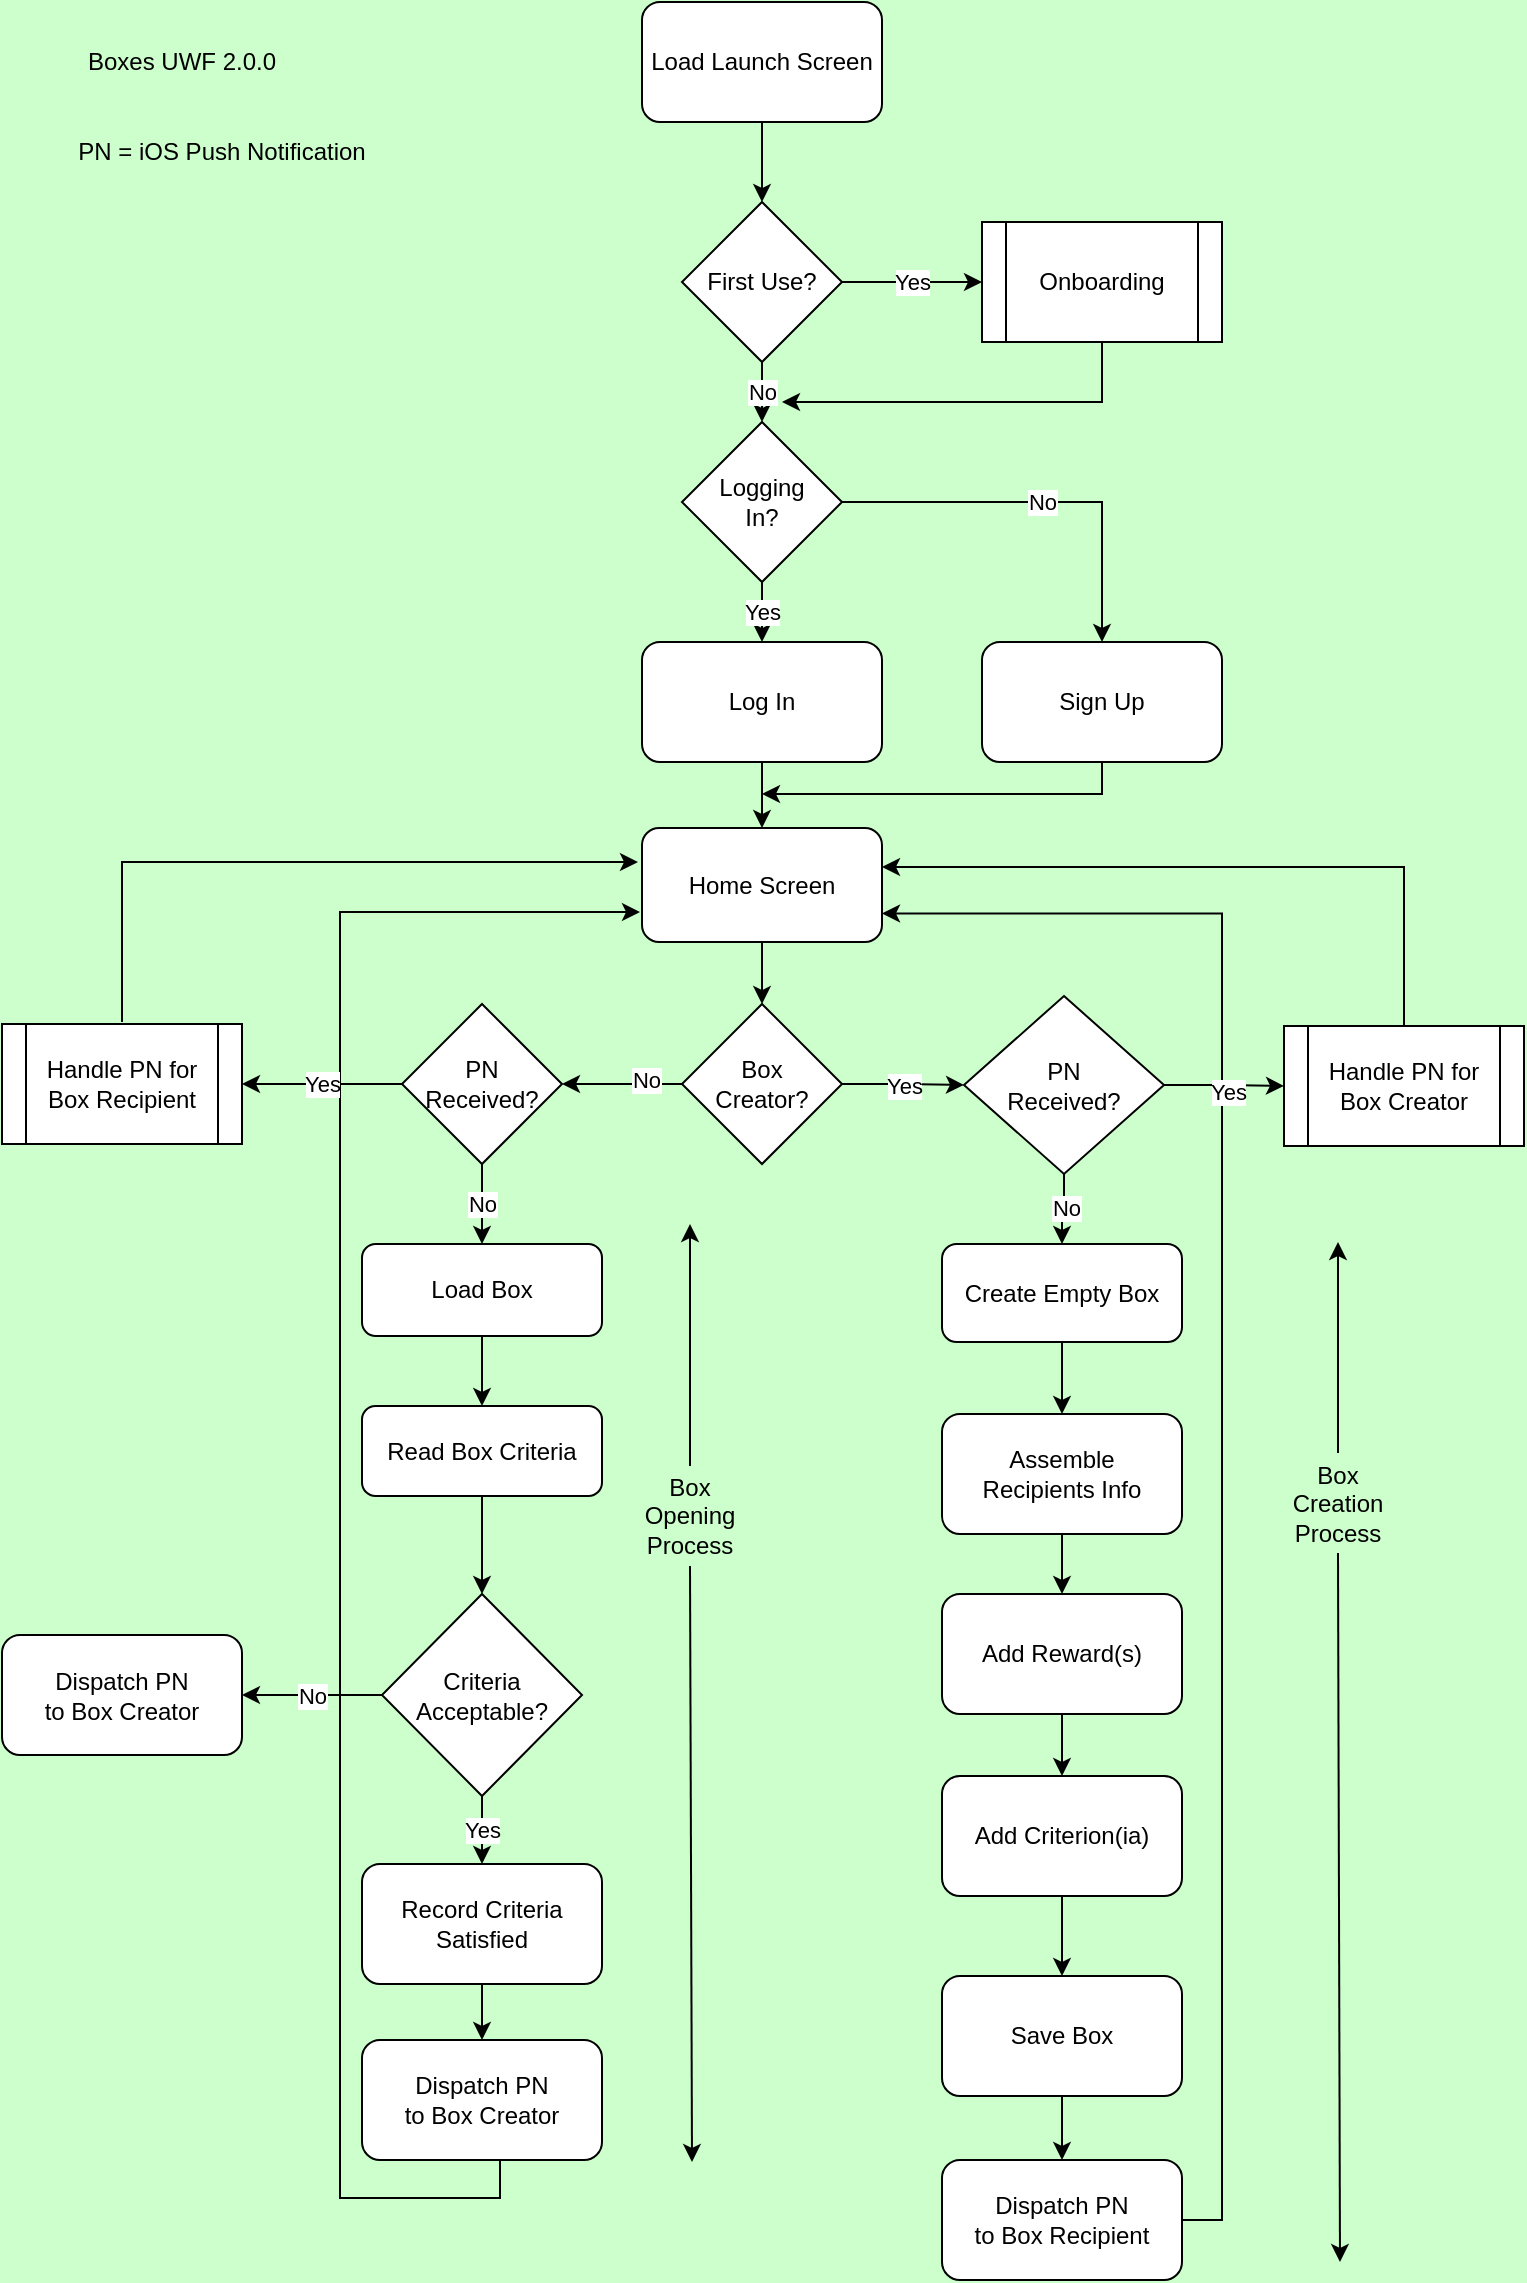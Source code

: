 <mxfile version="20.5.3" type="device"><diagram id="6oOxWtlQWm77AqL9Hm0L" name="Page-1"><mxGraphModel dx="1082" dy="558" grid="1" gridSize="10" guides="1" tooltips="1" connect="1" arrows="1" fold="1" page="1" pageScale="1" pageWidth="827" pageHeight="1169" background="#CCFFCC" math="0" shadow="0"><root><mxCell id="0"/><mxCell id="1" parent="0"/><mxCell id="ObhwQUfPzlnqqxo6KbTJ-1" style="edgeStyle=orthogonalEdgeStyle;rounded=0;orthogonalLoop=1;jettySize=auto;html=1;exitX=0.5;exitY=1;exitDx=0;exitDy=0;entryX=0.5;entryY=0;entryDx=0;entryDy=0;" parent="1" source="ObhwQUfPzlnqqxo6KbTJ-2" target="ObhwQUfPzlnqqxo6KbTJ-5" edge="1"><mxGeometry relative="1" as="geometry"/></mxCell><mxCell id="ObhwQUfPzlnqqxo6KbTJ-2" value="Load Launch Screen" style="rounded=1;whiteSpace=wrap;html=1;" parent="1" vertex="1"><mxGeometry x="360" y="40" width="120" height="60" as="geometry"/></mxCell><mxCell id="ObhwQUfPzlnqqxo6KbTJ-3" value="Yes" style="edgeStyle=orthogonalEdgeStyle;rounded=0;orthogonalLoop=1;jettySize=auto;html=1;entryX=0;entryY=0.5;entryDx=0;entryDy=0;" parent="1" source="ObhwQUfPzlnqqxo6KbTJ-5" target="ObhwQUfPzlnqqxo6KbTJ-7" edge="1"><mxGeometry relative="1" as="geometry"/></mxCell><mxCell id="ObhwQUfPzlnqqxo6KbTJ-4" value="No" style="edgeStyle=orthogonalEdgeStyle;rounded=0;orthogonalLoop=1;jettySize=auto;html=1;exitX=0.5;exitY=1;exitDx=0;exitDy=0;entryX=0.5;entryY=0;entryDx=0;entryDy=0;" parent="1" source="ObhwQUfPzlnqqxo6KbTJ-5" edge="1"><mxGeometry relative="1" as="geometry"><mxPoint x="420" y="250" as="targetPoint"/></mxGeometry></mxCell><mxCell id="ObhwQUfPzlnqqxo6KbTJ-5" value="First Use?" style="rhombus;whiteSpace=wrap;html=1;" parent="1" vertex="1"><mxGeometry x="380" y="140" width="80" height="80" as="geometry"/></mxCell><mxCell id="ObhwQUfPzlnqqxo6KbTJ-6" style="edgeStyle=orthogonalEdgeStyle;rounded=0;orthogonalLoop=1;jettySize=auto;html=1;exitX=0.5;exitY=1;exitDx=0;exitDy=0;" parent="1" source="ObhwQUfPzlnqqxo6KbTJ-7" edge="1"><mxGeometry relative="1" as="geometry"><mxPoint x="430" y="240" as="targetPoint"/><Array as="points"><mxPoint x="590" y="240"/></Array></mxGeometry></mxCell><mxCell id="ObhwQUfPzlnqqxo6KbTJ-7" value="Onboarding" style="shape=process;whiteSpace=wrap;html=1;backgroundOutline=1;" parent="1" vertex="1"><mxGeometry x="530" y="150" width="120" height="60" as="geometry"/></mxCell><mxCell id="ObhwQUfPzlnqqxo6KbTJ-8" value="No" style="edgeStyle=orthogonalEdgeStyle;rounded=0;orthogonalLoop=1;jettySize=auto;html=1;entryX=0.5;entryY=0;entryDx=0;entryDy=0;" parent="1" source="ObhwQUfPzlnqqxo6KbTJ-10" target="ObhwQUfPzlnqqxo6KbTJ-12" edge="1"><mxGeometry relative="1" as="geometry"><mxPoint x="600" y="290" as="targetPoint"/></mxGeometry></mxCell><mxCell id="ObhwQUfPzlnqqxo6KbTJ-9" value="Yes&lt;br&gt;" style="edgeStyle=orthogonalEdgeStyle;rounded=0;orthogonalLoop=1;jettySize=auto;html=1;entryX=0.5;entryY=0;entryDx=0;entryDy=0;" parent="1" source="ObhwQUfPzlnqqxo6KbTJ-10" target="ObhwQUfPzlnqqxo6KbTJ-14" edge="1"><mxGeometry relative="1" as="geometry"/></mxCell><mxCell id="ObhwQUfPzlnqqxo6KbTJ-10" value="Logging&lt;br&gt;In?" style="rhombus;whiteSpace=wrap;html=1;" parent="1" vertex="1"><mxGeometry x="380" y="250" width="80" height="80" as="geometry"/></mxCell><mxCell id="ObhwQUfPzlnqqxo6KbTJ-11" style="edgeStyle=orthogonalEdgeStyle;rounded=0;orthogonalLoop=1;jettySize=auto;html=1;exitX=0.5;exitY=1;exitDx=0;exitDy=0;" parent="1" source="ObhwQUfPzlnqqxo6KbTJ-12" edge="1"><mxGeometry relative="1" as="geometry"><mxPoint x="420" y="436" as="targetPoint"/><Array as="points"><mxPoint x="590" y="436"/></Array><mxPoint x="740" y="436" as="sourcePoint"/></mxGeometry></mxCell><mxCell id="ObhwQUfPzlnqqxo6KbTJ-12" value="Sign Up" style="rounded=1;whiteSpace=wrap;html=1;" parent="1" vertex="1"><mxGeometry x="530" y="360" width="120" height="60" as="geometry"/></mxCell><mxCell id="ObhwQUfPzlnqqxo6KbTJ-13" style="edgeStyle=orthogonalEdgeStyle;rounded=0;orthogonalLoop=1;jettySize=auto;html=1;entryX=0.5;entryY=0;entryDx=0;entryDy=0;" parent="1" source="ObhwQUfPzlnqqxo6KbTJ-14" target="ObhwQUfPzlnqqxo6KbTJ-37" edge="1"><mxGeometry relative="1" as="geometry"/></mxCell><mxCell id="ObhwQUfPzlnqqxo6KbTJ-14" value="Log In" style="rounded=1;whiteSpace=wrap;html=1;" parent="1" vertex="1"><mxGeometry x="360" y="360" width="120" height="60" as="geometry"/></mxCell><mxCell id="ObhwQUfPzlnqqxo6KbTJ-15" value="Yes" style="edgeStyle=orthogonalEdgeStyle;rounded=0;orthogonalLoop=1;jettySize=auto;html=1;" parent="1" source="ObhwQUfPzlnqqxo6KbTJ-18" target="ObhwQUfPzlnqqxo6KbTJ-41" edge="1"><mxGeometry relative="1" as="geometry"/></mxCell><mxCell id="ObhwQUfPzlnqqxo6KbTJ-16" style="edgeStyle=orthogonalEdgeStyle;rounded=0;orthogonalLoop=1;jettySize=auto;html=1;entryX=1;entryY=0.5;entryDx=0;entryDy=0;" parent="1" source="ObhwQUfPzlnqqxo6KbTJ-18" target="ObhwQUfPzlnqqxo6KbTJ-47" edge="1"><mxGeometry relative="1" as="geometry"/></mxCell><mxCell id="ObhwQUfPzlnqqxo6KbTJ-17" value="No" style="edgeLabel;html=1;align=center;verticalAlign=middle;resizable=0;points=[];" parent="ObhwQUfPzlnqqxo6KbTJ-16" vertex="1" connectable="0"><mxGeometry x="-0.4" y="-2" relative="1" as="geometry"><mxPoint as="offset"/></mxGeometry></mxCell><mxCell id="ObhwQUfPzlnqqxo6KbTJ-18" value="Box&lt;br&gt;Creator?" style="rhombus;whiteSpace=wrap;html=1;" parent="1" vertex="1"><mxGeometry x="380" y="541" width="80" height="80" as="geometry"/></mxCell><mxCell id="ObhwQUfPzlnqqxo6KbTJ-19" style="edgeStyle=orthogonalEdgeStyle;rounded=0;orthogonalLoop=1;jettySize=auto;html=1;entryX=0.5;entryY=0;entryDx=0;entryDy=0;" parent="1" source="ObhwQUfPzlnqqxo6KbTJ-20" target="ObhwQUfPzlnqqxo6KbTJ-22" edge="1"><mxGeometry relative="1" as="geometry"/></mxCell><mxCell id="ObhwQUfPzlnqqxo6KbTJ-20" value="Assemble&lt;br&gt;Recipients Info" style="rounded=1;whiteSpace=wrap;html=1;" parent="1" vertex="1"><mxGeometry x="510" y="746" width="120" height="60" as="geometry"/></mxCell><mxCell id="ObhwQUfPzlnqqxo6KbTJ-21" style="edgeStyle=orthogonalEdgeStyle;rounded=0;orthogonalLoop=1;jettySize=auto;html=1;entryX=0.5;entryY=0;entryDx=0;entryDy=0;" parent="1" source="ObhwQUfPzlnqqxo6KbTJ-22" target="ObhwQUfPzlnqqxo6KbTJ-24" edge="1"><mxGeometry relative="1" as="geometry"/></mxCell><mxCell id="ObhwQUfPzlnqqxo6KbTJ-22" value="Add Reward(s)" style="rounded=1;whiteSpace=wrap;html=1;" parent="1" vertex="1"><mxGeometry x="510" y="836" width="120" height="60" as="geometry"/></mxCell><mxCell id="ObhwQUfPzlnqqxo6KbTJ-23" style="edgeStyle=orthogonalEdgeStyle;rounded=0;orthogonalLoop=1;jettySize=auto;html=1;" parent="1" source="ObhwQUfPzlnqqxo6KbTJ-24" target="ObhwQUfPzlnqqxo6KbTJ-51" edge="1"><mxGeometry relative="1" as="geometry"/></mxCell><mxCell id="ObhwQUfPzlnqqxo6KbTJ-24" value="Add Criterion(ia)" style="rounded=1;whiteSpace=wrap;html=1;" parent="1" vertex="1"><mxGeometry x="510" y="927" width="120" height="60" as="geometry"/></mxCell><mxCell id="ObhwQUfPzlnqqxo6KbTJ-25" style="edgeStyle=orthogonalEdgeStyle;rounded=0;orthogonalLoop=1;jettySize=auto;html=1;entryX=1;entryY=0.75;entryDx=0;entryDy=0;" parent="1" source="ObhwQUfPzlnqqxo6KbTJ-26" target="ObhwQUfPzlnqqxo6KbTJ-37" edge="1"><mxGeometry relative="1" as="geometry"><mxPoint x="500" y="530" as="targetPoint"/><Array as="points"><mxPoint x="650" y="1149"/><mxPoint x="650" y="496"/></Array></mxGeometry></mxCell><mxCell id="ObhwQUfPzlnqqxo6KbTJ-26" value="Dispatch PN &lt;br&gt;to Box Recipient" style="rounded=1;whiteSpace=wrap;html=1;" parent="1" vertex="1"><mxGeometry x="510" y="1119" width="120" height="60" as="geometry"/></mxCell><mxCell id="ObhwQUfPzlnqqxo6KbTJ-27" value="" style="endArrow=classic;html=1;rounded=0;" parent="1" edge="1"><mxGeometry width="50" height="50" relative="1" as="geometry"><mxPoint x="708" y="765.5" as="sourcePoint"/><mxPoint x="708" y="660" as="targetPoint"/></mxGeometry></mxCell><mxCell id="ObhwQUfPzlnqqxo6KbTJ-28" value="" style="endArrow=classic;html=1;rounded=0;" parent="1" edge="1"><mxGeometry width="50" height="50" relative="1" as="geometry"><mxPoint x="708" y="815.5" as="sourcePoint"/><mxPoint x="709" y="1170" as="targetPoint"/><Array as="points"/></mxGeometry></mxCell><mxCell id="ObhwQUfPzlnqqxo6KbTJ-29" value="Box Creation&lt;br&gt;Process" style="text;html=1;strokeColor=none;fillColor=none;align=center;verticalAlign=middle;whiteSpace=wrap;rounded=0;" parent="1" vertex="1"><mxGeometry x="678" y="775.5" width="60" height="30" as="geometry"/></mxCell><mxCell id="nWAQDYOdbNsU7rF8sXF--2" style="edgeStyle=orthogonalEdgeStyle;rounded=0;orthogonalLoop=1;jettySize=auto;html=1;entryX=0.5;entryY=0;entryDx=0;entryDy=0;" edge="1" parent="1" source="ObhwQUfPzlnqqxo6KbTJ-31" target="nWAQDYOdbNsU7rF8sXF--1"><mxGeometry relative="1" as="geometry"/></mxCell><mxCell id="ObhwQUfPzlnqqxo6KbTJ-31" value="Read Box Criteria" style="rounded=1;whiteSpace=wrap;html=1;" parent="1" vertex="1"><mxGeometry x="220" y="742" width="120" height="45" as="geometry"/></mxCell><mxCell id="ObhwQUfPzlnqqxo6KbTJ-32" style="edgeStyle=orthogonalEdgeStyle;rounded=0;orthogonalLoop=1;jettySize=auto;html=1;entryX=0.5;entryY=0;entryDx=0;entryDy=0;" parent="1" source="ObhwQUfPzlnqqxo6KbTJ-33" target="ObhwQUfPzlnqqxo6KbTJ-35" edge="1"><mxGeometry relative="1" as="geometry"/></mxCell><mxCell id="ObhwQUfPzlnqqxo6KbTJ-33" value="Record Criteria&lt;br&gt;Satisfied" style="rounded=1;whiteSpace=wrap;html=1;" parent="1" vertex="1"><mxGeometry x="220" y="971" width="120" height="60" as="geometry"/></mxCell><mxCell id="ObhwQUfPzlnqqxo6KbTJ-34" style="edgeStyle=orthogonalEdgeStyle;rounded=0;orthogonalLoop=1;jettySize=auto;html=1;" parent="1" edge="1"><mxGeometry relative="1" as="geometry"><mxPoint x="359" y="495" as="targetPoint"/><Array as="points"><mxPoint x="289" y="1138"/><mxPoint x="209" y="1138"/><mxPoint x="209" y="495"/><mxPoint x="349" y="495"/></Array><mxPoint x="289" y="1114" as="sourcePoint"/></mxGeometry></mxCell><mxCell id="ObhwQUfPzlnqqxo6KbTJ-35" value="Dispatch PN&lt;br&gt;to Box Creator" style="rounded=1;whiteSpace=wrap;html=1;" parent="1" vertex="1"><mxGeometry x="220" y="1059" width="120" height="60" as="geometry"/></mxCell><mxCell id="ObhwQUfPzlnqqxo6KbTJ-36" value="" style="edgeStyle=orthogonalEdgeStyle;rounded=0;orthogonalLoop=1;jettySize=auto;html=1;" parent="1" source="ObhwQUfPzlnqqxo6KbTJ-37" target="ObhwQUfPzlnqqxo6KbTJ-18" edge="1"><mxGeometry relative="1" as="geometry"/></mxCell><mxCell id="ObhwQUfPzlnqqxo6KbTJ-37" value="Home Screen" style="rounded=1;whiteSpace=wrap;html=1;" parent="1" vertex="1"><mxGeometry x="360" y="453" width="120" height="57" as="geometry"/></mxCell><mxCell id="ObhwQUfPzlnqqxo6KbTJ-39" style="edgeStyle=orthogonalEdgeStyle;rounded=0;orthogonalLoop=1;jettySize=auto;html=1;entryX=0;entryY=0.5;entryDx=0;entryDy=0;" parent="1" source="ObhwQUfPzlnqqxo6KbTJ-41" target="ObhwQUfPzlnqqxo6KbTJ-43" edge="1"><mxGeometry relative="1" as="geometry"/></mxCell><mxCell id="ObhwQUfPzlnqqxo6KbTJ-40" value="Yes" style="edgeLabel;html=1;align=center;verticalAlign=middle;resizable=0;points=[];" parent="ObhwQUfPzlnqqxo6KbTJ-39" vertex="1" connectable="0"><mxGeometry x="0.067" y="-3" relative="1" as="geometry"><mxPoint as="offset"/></mxGeometry></mxCell><mxCell id="nWAQDYOdbNsU7rF8sXF--17" style="edgeStyle=orthogonalEdgeStyle;rounded=0;orthogonalLoop=1;jettySize=auto;html=1;entryX=0.5;entryY=0;entryDx=0;entryDy=0;" edge="1" parent="1" source="ObhwQUfPzlnqqxo6KbTJ-41" target="nWAQDYOdbNsU7rF8sXF--16"><mxGeometry relative="1" as="geometry"/></mxCell><mxCell id="nWAQDYOdbNsU7rF8sXF--18" value="No" style="edgeLabel;html=1;align=center;verticalAlign=middle;resizable=0;points=[];" vertex="1" connectable="0" parent="nWAQDYOdbNsU7rF8sXF--17"><mxGeometry x="-0.088" y="1" relative="1" as="geometry"><mxPoint as="offset"/></mxGeometry></mxCell><mxCell id="ObhwQUfPzlnqqxo6KbTJ-41" value="PN&lt;br&gt;Received?" style="rhombus;whiteSpace=wrap;html=1;" parent="1" vertex="1"><mxGeometry x="521" y="537" width="100" height="89" as="geometry"/></mxCell><mxCell id="ObhwQUfPzlnqqxo6KbTJ-42" style="edgeStyle=orthogonalEdgeStyle;rounded=0;orthogonalLoop=1;jettySize=auto;html=1;entryX=1;entryY=0.5;entryDx=0;entryDy=0;exitX=0.5;exitY=0;exitDx=0;exitDy=0;" parent="1" edge="1" source="ObhwQUfPzlnqqxo6KbTJ-43"><mxGeometry relative="1" as="geometry"><mxPoint x="760" y="541" as="sourcePoint"/><Array as="points"><mxPoint x="741" y="473"/></Array><mxPoint x="480" y="472.5" as="targetPoint"/></mxGeometry></mxCell><mxCell id="ObhwQUfPzlnqqxo6KbTJ-43" value="Handle PN for Box Creator" style="shape=process;whiteSpace=wrap;html=1;backgroundOutline=1;" parent="1" vertex="1"><mxGeometry x="681" y="552" width="120" height="60" as="geometry"/></mxCell><mxCell id="ObhwQUfPzlnqqxo6KbTJ-46" value="Yes" style="edgeStyle=orthogonalEdgeStyle;rounded=0;orthogonalLoop=1;jettySize=auto;html=1;entryX=1;entryY=0.5;entryDx=0;entryDy=0;" parent="1" source="ObhwQUfPzlnqqxo6KbTJ-47" target="ObhwQUfPzlnqqxo6KbTJ-49" edge="1"><mxGeometry relative="1" as="geometry"/></mxCell><mxCell id="nWAQDYOdbNsU7rF8sXF--4" value="No" style="edgeStyle=orthogonalEdgeStyle;rounded=0;orthogonalLoop=1;jettySize=auto;html=1;entryX=0.5;entryY=0;entryDx=0;entryDy=0;" edge="1" parent="1" source="ObhwQUfPzlnqqxo6KbTJ-47" target="nWAQDYOdbNsU7rF8sXF--3"><mxGeometry relative="1" as="geometry"/></mxCell><mxCell id="ObhwQUfPzlnqqxo6KbTJ-47" value="PN&lt;br&gt;Received?" style="rhombus;whiteSpace=wrap;html=1;" parent="1" vertex="1"><mxGeometry x="240" y="541" width="80" height="80" as="geometry"/></mxCell><mxCell id="ObhwQUfPzlnqqxo6KbTJ-48" style="edgeStyle=orthogonalEdgeStyle;rounded=0;orthogonalLoop=1;jettySize=auto;html=1;" parent="1" edge="1"><mxGeometry relative="1" as="geometry"><mxPoint x="358" y="470" as="targetPoint"/><Array as="points"><mxPoint x="100" y="470"/></Array><mxPoint x="100" y="550" as="sourcePoint"/></mxGeometry></mxCell><mxCell id="ObhwQUfPzlnqqxo6KbTJ-49" value="Handle PN for Box Recipient" style="shape=process;whiteSpace=wrap;html=1;backgroundOutline=1;" parent="1" vertex="1"><mxGeometry x="40" y="551" width="120" height="60" as="geometry"/></mxCell><mxCell id="ObhwQUfPzlnqqxo6KbTJ-50" style="edgeStyle=orthogonalEdgeStyle;rounded=0;orthogonalLoop=1;jettySize=auto;html=1;entryX=0.5;entryY=0;entryDx=0;entryDy=0;" parent="1" source="ObhwQUfPzlnqqxo6KbTJ-51" target="ObhwQUfPzlnqqxo6KbTJ-26" edge="1"><mxGeometry relative="1" as="geometry"/></mxCell><mxCell id="ObhwQUfPzlnqqxo6KbTJ-51" value="Save Box" style="rounded=1;whiteSpace=wrap;html=1;" parent="1" vertex="1"><mxGeometry x="510" y="1027" width="120" height="60" as="geometry"/></mxCell><mxCell id="ObhwQUfPzlnqqxo6KbTJ-52" value="PN = iOS Push Notification" style="text;html=1;strokeColor=none;fillColor=none;align=center;verticalAlign=middle;whiteSpace=wrap;rounded=0;" parent="1" vertex="1"><mxGeometry x="40" y="100" width="220" height="30" as="geometry"/></mxCell><mxCell id="nWAQDYOdbNsU7rF8sXF--6" value="Yes" style="edgeStyle=orthogonalEdgeStyle;rounded=0;orthogonalLoop=1;jettySize=auto;html=1;entryX=0.5;entryY=0;entryDx=0;entryDy=0;" edge="1" parent="1" source="nWAQDYOdbNsU7rF8sXF--1" target="ObhwQUfPzlnqqxo6KbTJ-33"><mxGeometry relative="1" as="geometry"/></mxCell><mxCell id="nWAQDYOdbNsU7rF8sXF--11" value="No" style="edgeStyle=orthogonalEdgeStyle;rounded=0;orthogonalLoop=1;jettySize=auto;html=1;entryX=1;entryY=0.5;entryDx=0;entryDy=0;" edge="1" parent="1" source="nWAQDYOdbNsU7rF8sXF--1" target="nWAQDYOdbNsU7rF8sXF--10"><mxGeometry relative="1" as="geometry"/></mxCell><mxCell id="nWAQDYOdbNsU7rF8sXF--1" value="Criteria Acceptable?" style="rhombus;whiteSpace=wrap;html=1;" vertex="1" parent="1"><mxGeometry x="230" y="836" width="100" height="101" as="geometry"/></mxCell><mxCell id="nWAQDYOdbNsU7rF8sXF--5" style="edgeStyle=orthogonalEdgeStyle;rounded=0;orthogonalLoop=1;jettySize=auto;html=1;entryX=0.5;entryY=0;entryDx=0;entryDy=0;" edge="1" parent="1" source="nWAQDYOdbNsU7rF8sXF--3" target="ObhwQUfPzlnqqxo6KbTJ-31"><mxGeometry relative="1" as="geometry"/></mxCell><mxCell id="nWAQDYOdbNsU7rF8sXF--3" value="Load Box" style="rounded=1;whiteSpace=wrap;html=1;" vertex="1" parent="1"><mxGeometry x="220" y="661" width="120" height="46" as="geometry"/></mxCell><mxCell id="nWAQDYOdbNsU7rF8sXF--10" value="Dispatch PN&lt;br&gt;to Box Creator" style="rounded=1;whiteSpace=wrap;html=1;" vertex="1" parent="1"><mxGeometry x="40" y="856.5" width="120" height="60" as="geometry"/></mxCell><mxCell id="nWAQDYOdbNsU7rF8sXF--12" value="" style="endArrow=classic;html=1;rounded=0;" edge="1" parent="1"><mxGeometry width="50" height="50" relative="1" as="geometry"><mxPoint x="384" y="772" as="sourcePoint"/><mxPoint x="384" y="651" as="targetPoint"/></mxGeometry></mxCell><mxCell id="nWAQDYOdbNsU7rF8sXF--13" value="" style="endArrow=classic;html=1;rounded=0;" edge="1" parent="1"><mxGeometry width="50" height="50" relative="1" as="geometry"><mxPoint x="384" y="822" as="sourcePoint"/><mxPoint x="385" y="1120" as="targetPoint"/><Array as="points"/></mxGeometry></mxCell><mxCell id="nWAQDYOdbNsU7rF8sXF--14" value="Box Opening&lt;br&gt;Process" style="text;html=1;strokeColor=none;fillColor=none;align=center;verticalAlign=middle;whiteSpace=wrap;rounded=0;" vertex="1" parent="1"><mxGeometry x="354" y="782" width="60" height="30" as="geometry"/></mxCell><mxCell id="nWAQDYOdbNsU7rF8sXF--15" value="Boxes UWF 2.0.0" style="text;html=1;strokeColor=none;fillColor=none;align=center;verticalAlign=middle;whiteSpace=wrap;rounded=0;" vertex="1" parent="1"><mxGeometry x="80" y="55" width="100" height="30" as="geometry"/></mxCell><mxCell id="nWAQDYOdbNsU7rF8sXF--19" style="edgeStyle=orthogonalEdgeStyle;rounded=0;orthogonalLoop=1;jettySize=auto;html=1;entryX=0.5;entryY=0;entryDx=0;entryDy=0;" edge="1" parent="1" source="nWAQDYOdbNsU7rF8sXF--16" target="ObhwQUfPzlnqqxo6KbTJ-20"><mxGeometry relative="1" as="geometry"/></mxCell><mxCell id="nWAQDYOdbNsU7rF8sXF--16" value="Create Empty Box" style="rounded=1;whiteSpace=wrap;html=1;" vertex="1" parent="1"><mxGeometry x="510" y="661" width="120" height="49" as="geometry"/></mxCell></root></mxGraphModel></diagram></mxfile>